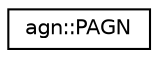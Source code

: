 digraph "Graphical Class Hierarchy"
{
 // LATEX_PDF_SIZE
  edge [fontname="Helvetica",fontsize="10",labelfontname="Helvetica",labelfontsize="10"];
  node [fontname="Helvetica",fontsize="10",shape=record];
  rankdir="LR";
  Node0 [label="agn::PAGN",height=0.2,width=0.4,color="black", fillcolor="white", style="filled",URL="$classagn_1_1_p_a_g_n.html",tooltip=" "];
}

